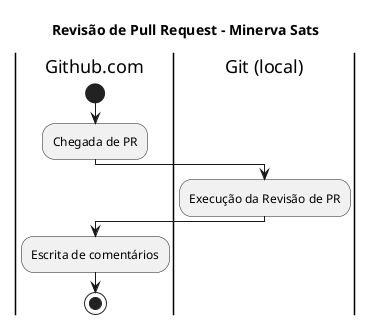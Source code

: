 @startuml
title Revisão de Pull Request - Minerva Sats 

|Github.com|
start
:Chegada de PR;

|Git (local)|
:Execução da Revisão de PR;

|Github.com|
:Escrita de comentários;
stop

@enduml
